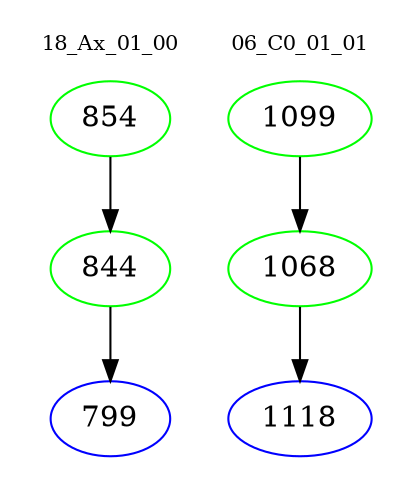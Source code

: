 digraph{
subgraph cluster_0 {
color = white
label = "18_Ax_01_00";
fontsize=10;
T0_854 [label="854", color="green"]
T0_854 -> T0_844 [color="black"]
T0_844 [label="844", color="green"]
T0_844 -> T0_799 [color="black"]
T0_799 [label="799", color="blue"]
}
subgraph cluster_1 {
color = white
label = "06_C0_01_01";
fontsize=10;
T1_1099 [label="1099", color="green"]
T1_1099 -> T1_1068 [color="black"]
T1_1068 [label="1068", color="green"]
T1_1068 -> T1_1118 [color="black"]
T1_1118 [label="1118", color="blue"]
}
}
